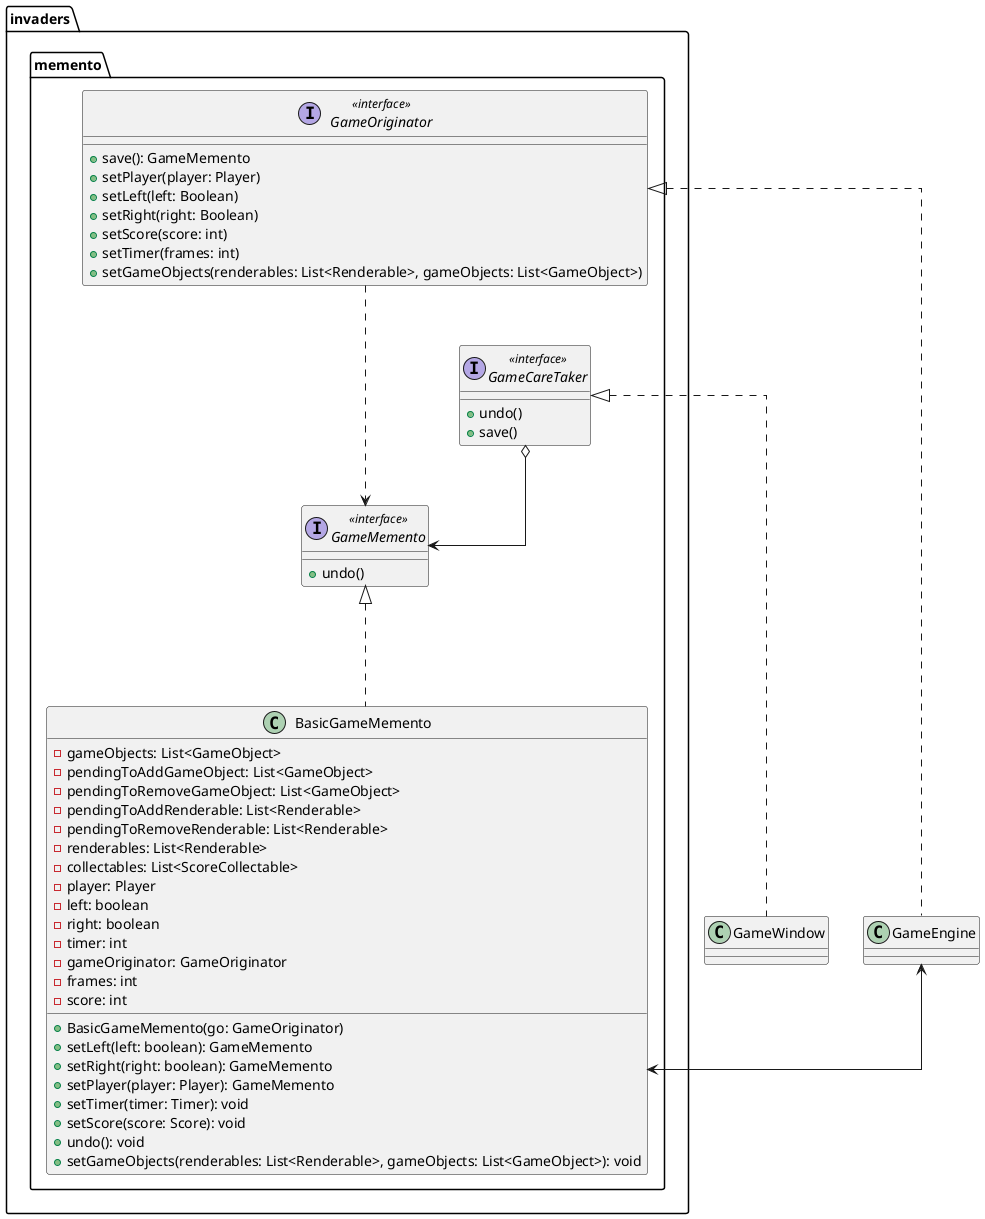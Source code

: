 @startuml
!define ArrowSize 0.8
skinparam linetype ortho

package invaders.memento {
    interface GameOriginator  <<interface>> {
        +save(): GameMemento
        +setPlayer(player: Player)
        +setLeft(left: Boolean)
        +setRight(right: Boolean)
        +setScore(score: int)
        +setTimer(frames: int)
        +setGameObjects(renderables: List<Renderable>, gameObjects: List<GameObject>)
    }

    interface GameCareTaker <<interface>> {
        +undo()
        +save()
    }

    interface GameMemento <<interface>> {
        +undo()
    }

    class BasicGameMemento {
        - gameObjects: List<GameObject>
        - pendingToAddGameObject: List<GameObject>
        - pendingToRemoveGameObject: List<GameObject>
        - pendingToAddRenderable: List<Renderable>
        - pendingToRemoveRenderable: List<Renderable>
        - renderables: List<Renderable>
        - collectables: List<ScoreCollectable>
        - player: Player
        - left: boolean
        - right: boolean
        - timer: int
        - gameOriginator: GameOriginator
        - frames: int
        - score: int

        + BasicGameMemento(go: GameOriginator)
        + setLeft(left: boolean): GameMemento
        + setRight(right: boolean): GameMemento
        + setPlayer(player: Player): GameMemento
        + setTimer(timer: Timer): void
        + setScore(score: Score): void
        + undo(): void
        + setGameObjects(renderables: List<Renderable>, gameObjects: List<GameObject>): void
    }
}

GameOriginator ...> GameMemento
GameCareTaker o--> GameMemento

BasicGameMemento ..up-|> GameMemento
BasicGameMemento <--right-->  GameEngine

GameWindow ..up..|> GameCareTaker
GameEngine ..up..|> GameOriginator
@enduml